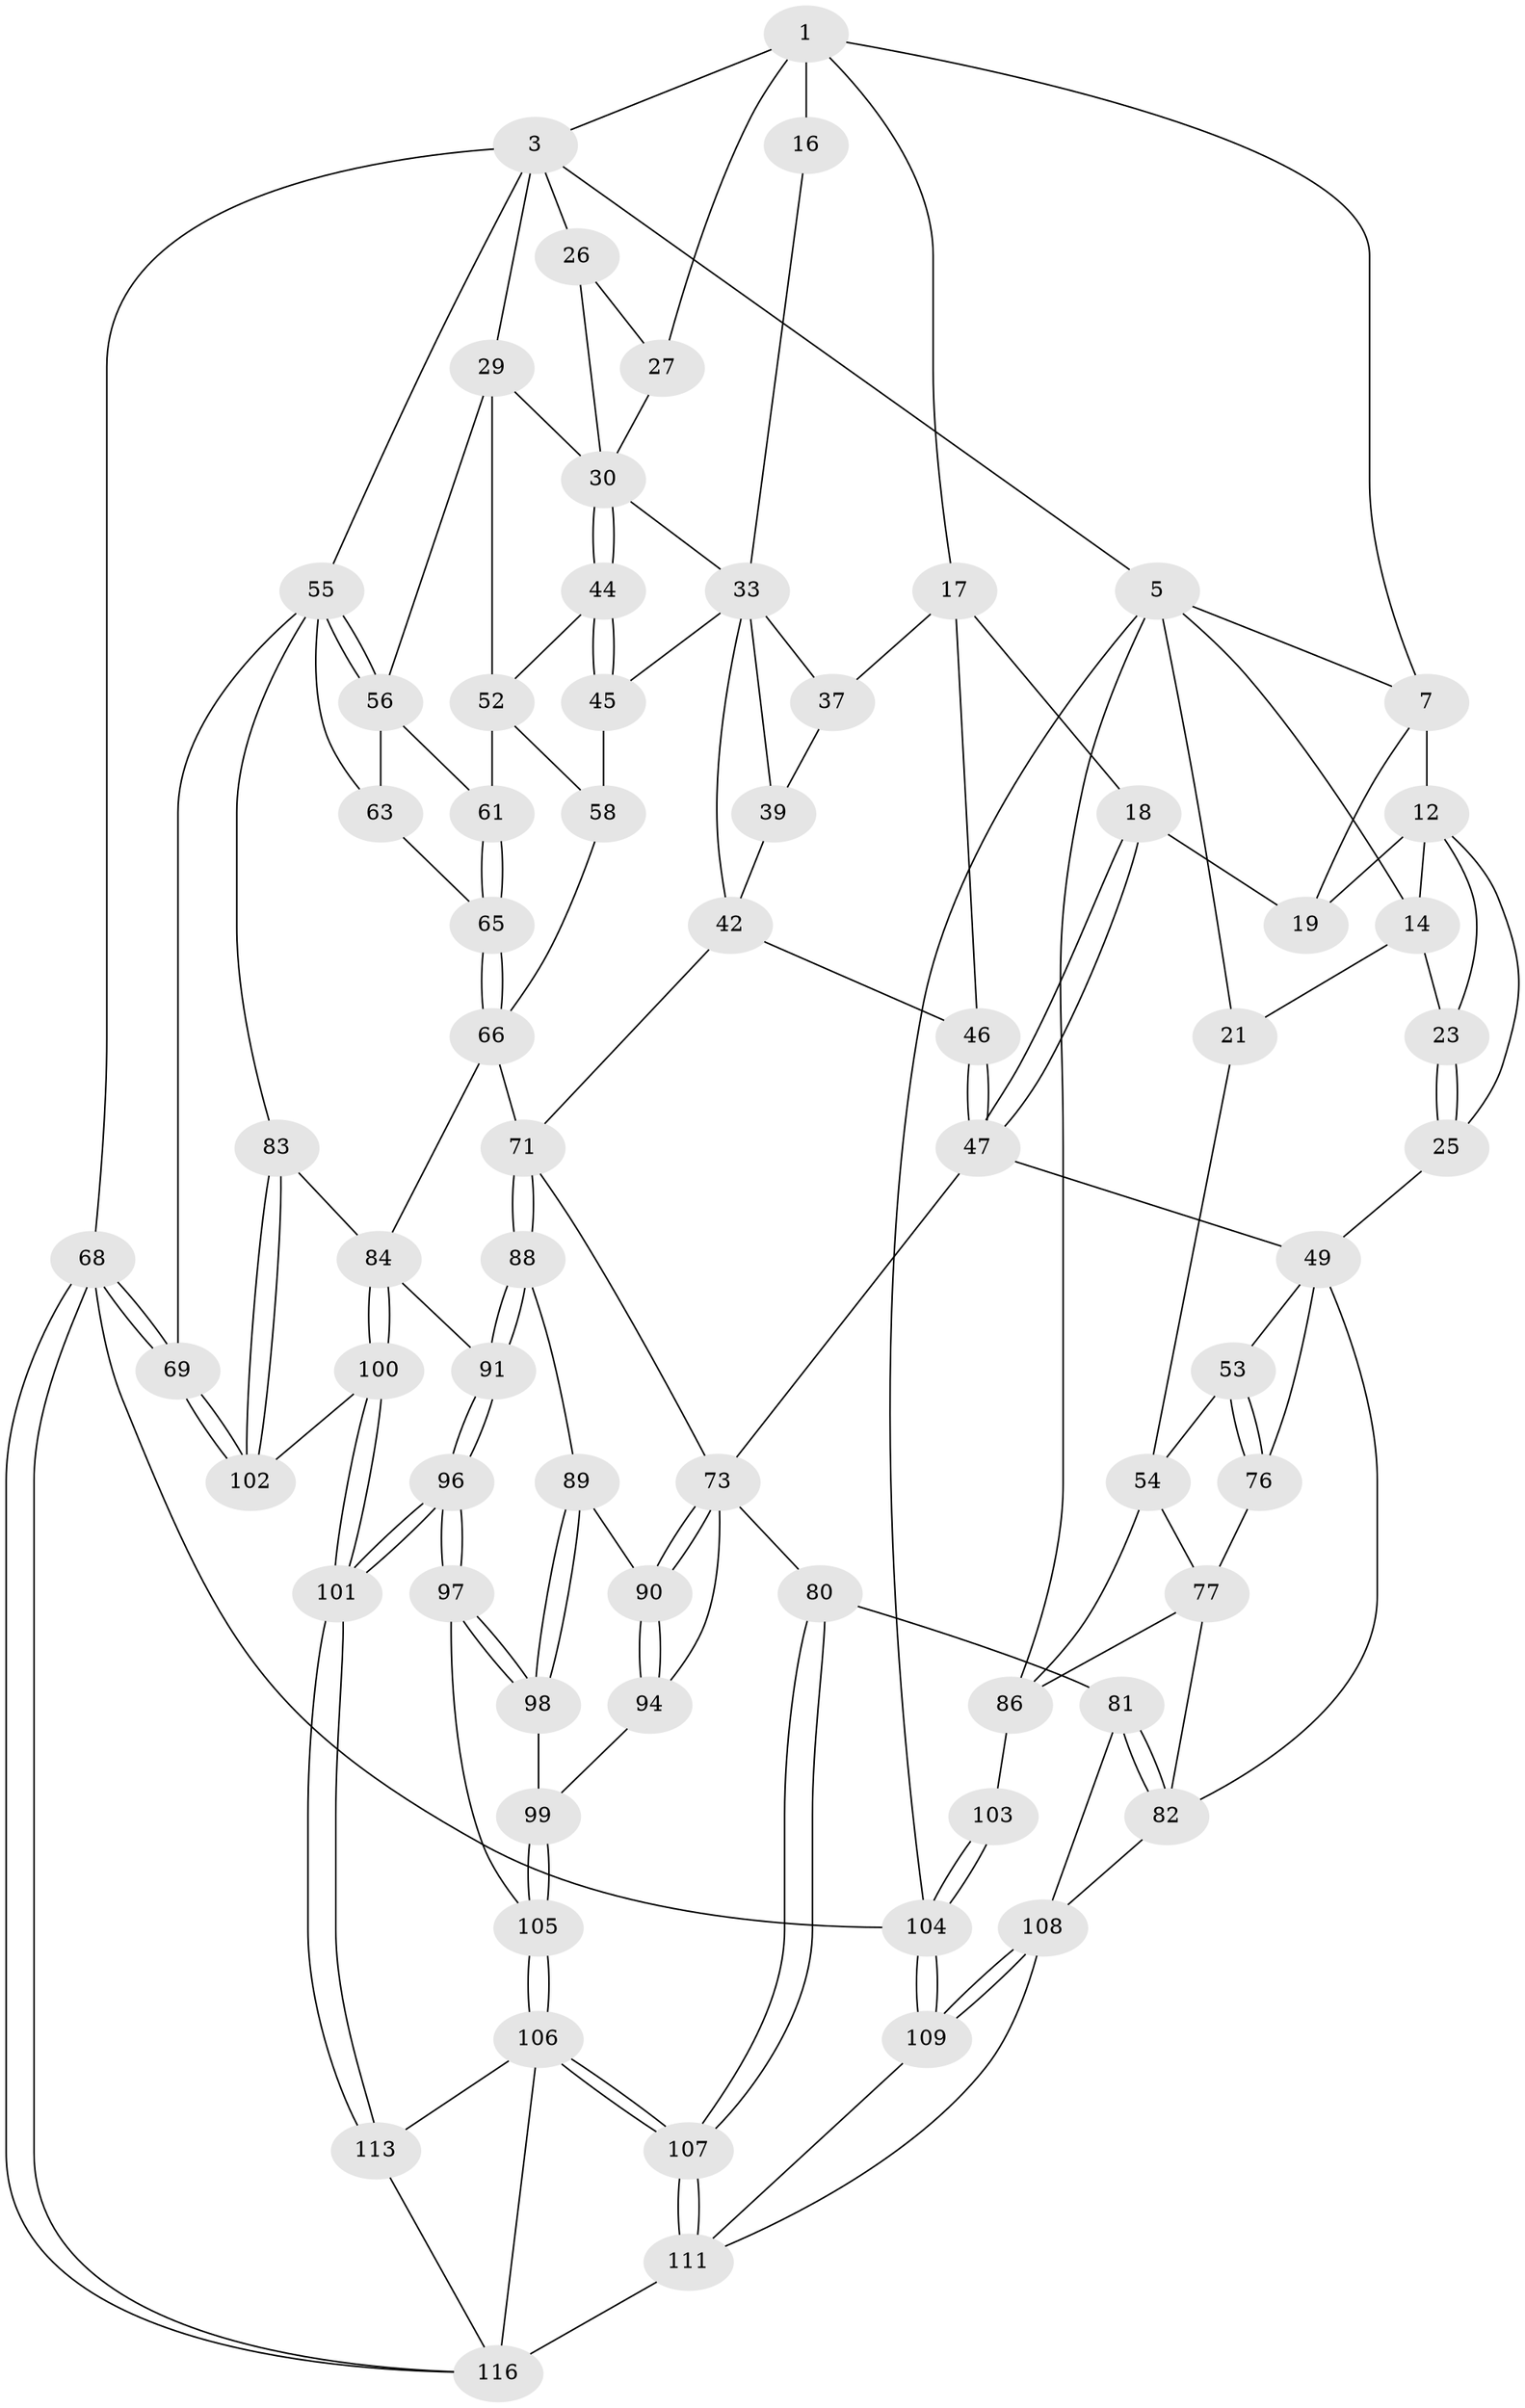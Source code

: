 // original degree distribution, {3: 0.01694915254237288, 4: 0.23728813559322035, 5: 0.5254237288135594, 6: 0.22033898305084745}
// Generated by graph-tools (version 1.1) at 2025/21/03/04/25 18:21:21]
// undirected, 70 vertices, 159 edges
graph export_dot {
graph [start="1"]
  node [color=gray90,style=filled];
  1 [pos="+0.5130037657064067+0",super="+2+8"];
  3 [pos="+1+0",super="+4"];
  5 [pos="+0+0",super="+22+6"];
  7 [pos="+0.37450338043047504+0",super="+10"];
  12 [pos="+0.23564871017912303+0.025524641283563482",super="+24+13"];
  14 [pos="+0.18514216073305267+0",super="+20"];
  16 [pos="+0.521557630064178+0.10392326862477679"];
  17 [pos="+0.4690511316564928+0.1391639100762153",super="+38"];
  18 [pos="+0.39533699159136054+0.1556338369059975"];
  19 [pos="+0.36041352913663316+0.1570264195251717"];
  21 [pos="+0+0.23962648109811818"];
  23 [pos="+0.09291981346514191+0.16798322035260477"];
  25 [pos="+0.2633996468522162+0.2264861837084591"];
  26 [pos="+0.8925965033254748+0"];
  27 [pos="+0.7158323846578937+0.13542960330453668"];
  29 [pos="+0.9994067966823782+0.10228553941412938",super="+51"];
  30 [pos="+0.7947100794732453+0.19605368074891502",super="+31"];
  33 [pos="+0.70191711355557+0.18332455298117212",super="+41+34"];
  37 [pos="+0.5626550581364841+0.23935444541770984",super="+40"];
  39 [pos="+0.6222153394477947+0.3016503666104846"];
  42 [pos="+0.669505144565224+0.3726434966542924",super="+43"];
  44 [pos="+0.79562067748239+0.20166554522359414"];
  45 [pos="+0.7489687555547616+0.3441956696371382"];
  46 [pos="+0.49818856700500375+0.32727943610805216"];
  47 [pos="+0.43422525479386304+0.37379070636081807",super="+48"];
  49 [pos="+0.3838473500420426+0.38274015566310743",super="+50+75"];
  52 [pos="+0.8796129854884095+0.28517777920877374",super="+57"];
  53 [pos="+0.15933938353768004+0.37056803404373445"];
  54 [pos="+0.013738944708805097+0.344780513834969",super="+78"];
  55 [pos="+1+0.2551885717212929",super="+62"];
  56 [pos="+0.9655641740381324+0.32180666444357703",super="+59"];
  58 [pos="+0.7780273991051163+0.35229325068840633"];
  61 [pos="+0.8963271728746368+0.3729410899026323"];
  63 [pos="+1+0.4392508938968653",super="+64"];
  65 [pos="+0.8841842125134135+0.46320453153251906"];
  66 [pos="+0.871600702615212+0.47641325292445524",super="+67"];
  68 [pos="+1+1"];
  69 [pos="+1+0.7642900779554906"];
  71 [pos="+0.7121670283357135+0.4714461449449284",super="+72"];
  73 [pos="+0.6201597440554795+0.47910715289236",super="+74"];
  76 [pos="+0.17780363225478413+0.42911391623548606"];
  77 [pos="+0.08779890993286253+0.5210362161386826",super="+92"];
  80 [pos="+0.43462706242424787+0.6411657853227827"];
  81 [pos="+0.37882466353780314+0.6447808625790219"];
  82 [pos="+0.25791793702321764+0.5330068264205632",super="+95"];
  83 [pos="+0.9095302347476429+0.5648231726647668"];
  84 [pos="+0.8975477024652188+0.5635689709204483",super="+85"];
  86 [pos="+0.047406426137824344+0.5075998188622466",super="+93+87"];
  88 [pos="+0.7509250860623888+0.5582140213917205"];
  89 [pos="+0.7041701667485368+0.5942452647836168"];
  90 [pos="+0.6099952194438562+0.5689178421758464"];
  91 [pos="+0.8044970842672319+0.576539566122768"];
  94 [pos="+0.5789706916653384+0.6103381585649323"];
  96 [pos="+0.7795839781644512+0.7147726787967116"];
  97 [pos="+0.7333506322334851+0.7002104338131118"];
  98 [pos="+0.7057408731462582+0.625690804571477"];
  99 [pos="+0.6142513638547693+0.6556908652121366"];
  100 [pos="+0.8882688236734204+0.800369977021718"];
  101 [pos="+0.865683240443837+0.811140520008047"];
  102 [pos="+1+0.7768179060154224"];
  103 [pos="+0+0.6407803611441353"];
  104 [pos="+0+1"];
  105 [pos="+0.645239831338264+0.7178257889905482"];
  106 [pos="+0.5772017603221861+0.8366288171838712",super="+114"];
  107 [pos="+0.5257205791778701+0.8429440671936935"];
  108 [pos="+0.13419552466638335+0.6487621816115868",super="+110"];
  109 [pos="+0+1"];
  111 [pos="+0.51662611702649+0.8535542522138277",super="+112"];
  113 [pos="+0.8631022560583141+0.8156402167152531"];
  116 [pos="+0.8194758459101339+1",super="+118+117"];
  1 -- 16 [weight=2];
  1 -- 27;
  1 -- 3;
  1 -- 17;
  1 -- 7;
  3 -- 26;
  3 -- 68;
  3 -- 5;
  3 -- 55;
  3 -- 29;
  5 -- 104;
  5 -- 21;
  5 -- 14;
  5 -- 7;
  5 -- 86;
  7 -- 19;
  7 -- 12;
  12 -- 25;
  12 -- 19;
  12 -- 14;
  12 -- 23;
  14 -- 21;
  14 -- 23;
  16 -- 33;
  17 -- 18;
  17 -- 37;
  17 -- 46;
  18 -- 19;
  18 -- 47;
  18 -- 47;
  21 -- 54;
  23 -- 25;
  23 -- 25;
  25 -- 49;
  26 -- 27;
  26 -- 30;
  27 -- 30;
  29 -- 30;
  29 -- 56;
  29 -- 52;
  30 -- 44;
  30 -- 44;
  30 -- 33;
  33 -- 42;
  33 -- 45;
  33 -- 37 [weight=2];
  33 -- 39;
  37 -- 39;
  39 -- 42;
  42 -- 71;
  42 -- 46;
  44 -- 45;
  44 -- 45;
  44 -- 52;
  45 -- 58;
  46 -- 47;
  46 -- 47;
  47 -- 49;
  47 -- 73;
  49 -- 53;
  49 -- 82;
  49 -- 76;
  52 -- 58;
  52 -- 61;
  53 -- 54;
  53 -- 76;
  53 -- 76;
  54 -- 86;
  54 -- 77;
  55 -- 56;
  55 -- 56;
  55 -- 63;
  55 -- 83;
  55 -- 69;
  56 -- 61;
  56 -- 63 [weight=2];
  58 -- 66;
  61 -- 65;
  61 -- 65;
  63 -- 65;
  65 -- 66;
  65 -- 66;
  66 -- 71;
  66 -- 84;
  68 -- 69;
  68 -- 69;
  68 -- 116;
  68 -- 116;
  68 -- 104;
  69 -- 102;
  69 -- 102;
  71 -- 88;
  71 -- 88;
  71 -- 73;
  73 -- 90;
  73 -- 90;
  73 -- 80;
  73 -- 94;
  76 -- 77;
  77 -- 82;
  77 -- 86;
  80 -- 81;
  80 -- 107;
  80 -- 107;
  81 -- 82;
  81 -- 82;
  81 -- 108;
  82 -- 108;
  83 -- 84;
  83 -- 102;
  83 -- 102;
  84 -- 100;
  84 -- 100;
  84 -- 91;
  86 -- 103 [weight=2];
  88 -- 89;
  88 -- 91;
  88 -- 91;
  89 -- 90;
  89 -- 98;
  89 -- 98;
  90 -- 94;
  90 -- 94;
  91 -- 96;
  91 -- 96;
  94 -- 99;
  96 -- 97;
  96 -- 97;
  96 -- 101;
  96 -- 101;
  97 -- 98;
  97 -- 98;
  97 -- 105;
  98 -- 99;
  99 -- 105;
  99 -- 105;
  100 -- 101;
  100 -- 101;
  100 -- 102;
  101 -- 113;
  101 -- 113;
  103 -- 104;
  103 -- 104;
  104 -- 109;
  104 -- 109;
  105 -- 106;
  105 -- 106;
  106 -- 107;
  106 -- 107;
  106 -- 113;
  106 -- 116;
  107 -- 111;
  107 -- 111;
  108 -- 109;
  108 -- 109;
  108 -- 111;
  109 -- 111;
  111 -- 116 [weight=2];
  113 -- 116;
}
